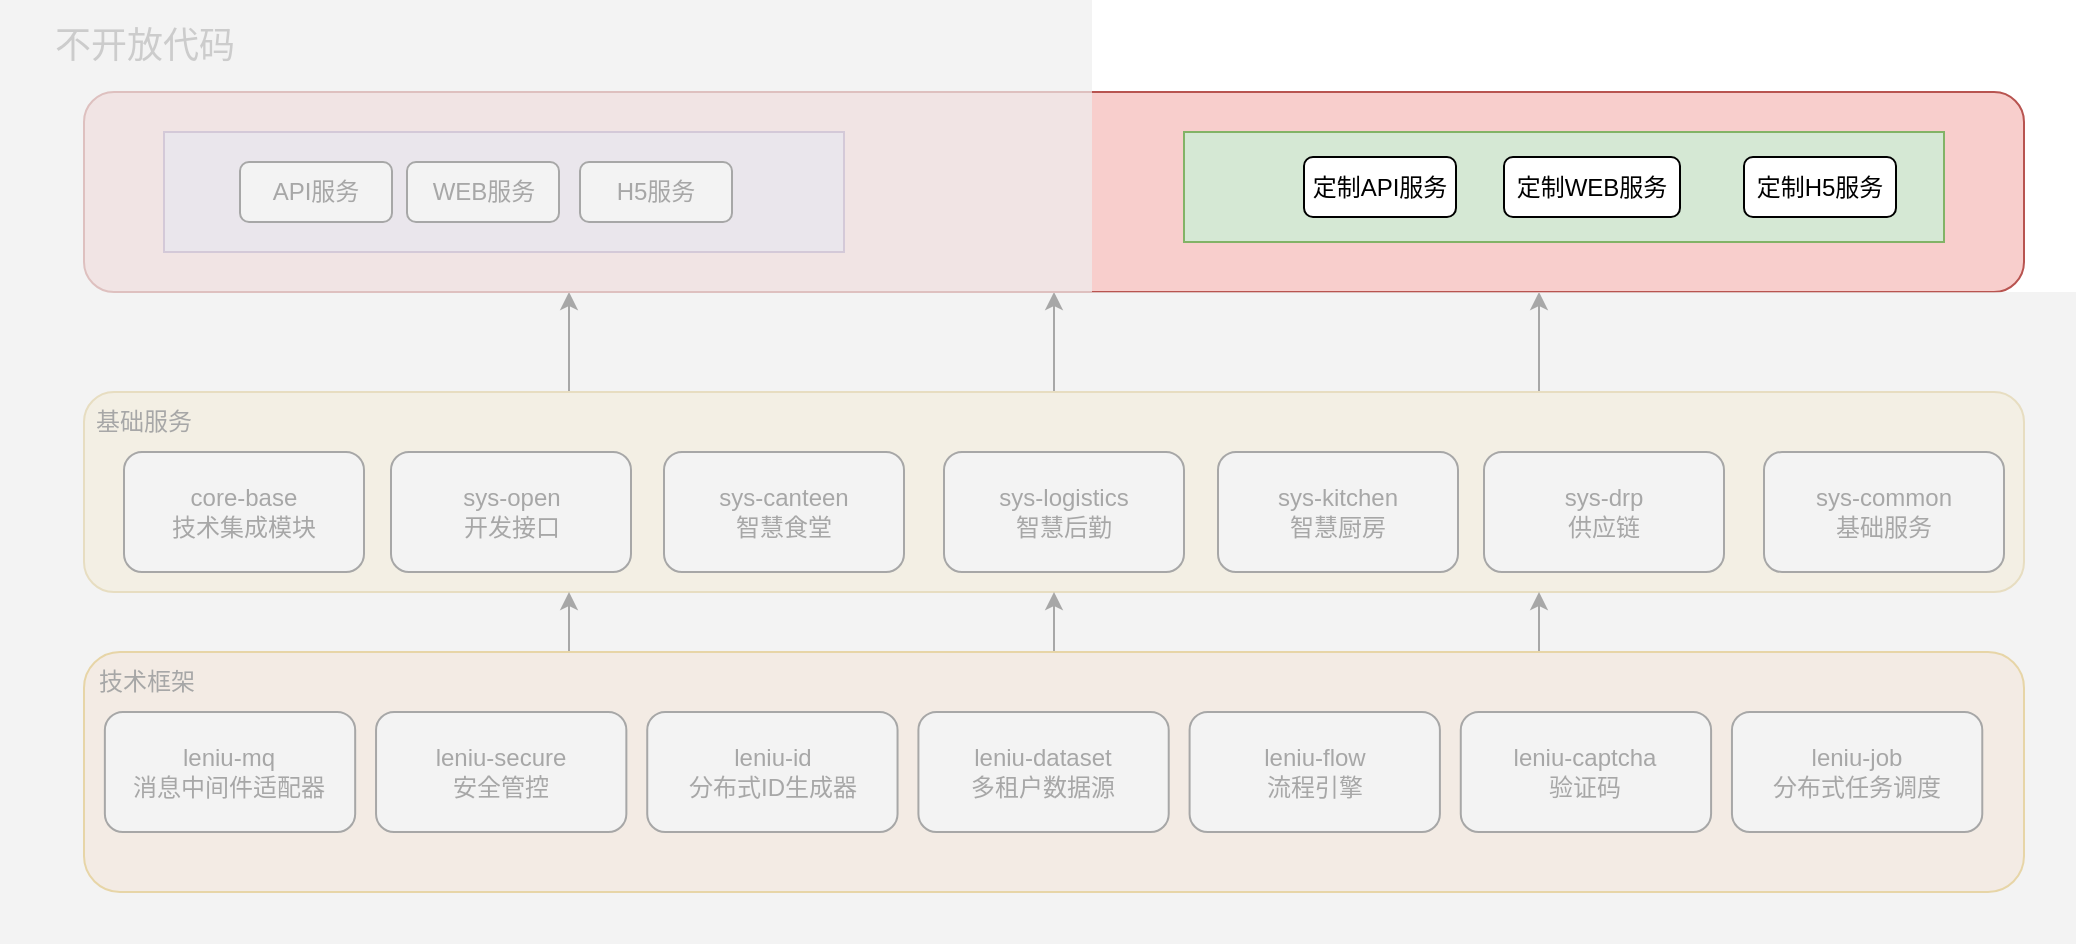 <mxfile version="27.0.9">
  <diagram name="第 1 页" id="1z9qmmfwv3xrqu54EUKZ">
    <mxGraphModel dx="2466" dy="1185" grid="0" gridSize="10" guides="1" tooltips="1" connect="1" arrows="1" fold="1" page="0" pageScale="1" pageWidth="827" pageHeight="1169" math="0" shadow="0">
      <root>
        <mxCell id="0" />
        <mxCell id="1" parent="0" />
        <mxCell id="qpXmAuH7bmGK7ne6AdGQ-29" style="edgeStyle=orthogonalEdgeStyle;rounded=0;orthogonalLoop=1;jettySize=auto;html=1;exitX=0.25;exitY=0;exitDx=0;exitDy=0;entryX=0.25;entryY=1;entryDx=0;entryDy=0;" edge="1" parent="1" source="qpXmAuH7bmGK7ne6AdGQ-1" target="qpXmAuH7bmGK7ne6AdGQ-27">
          <mxGeometry relative="1" as="geometry" />
        </mxCell>
        <mxCell id="qpXmAuH7bmGK7ne6AdGQ-30" style="edgeStyle=orthogonalEdgeStyle;rounded=0;orthogonalLoop=1;jettySize=auto;html=1;exitX=0.5;exitY=0;exitDx=0;exitDy=0;entryX=0.5;entryY=1;entryDx=0;entryDy=0;" edge="1" parent="1" source="qpXmAuH7bmGK7ne6AdGQ-1" target="qpXmAuH7bmGK7ne6AdGQ-27">
          <mxGeometry relative="1" as="geometry" />
        </mxCell>
        <mxCell id="qpXmAuH7bmGK7ne6AdGQ-31" style="edgeStyle=orthogonalEdgeStyle;rounded=0;orthogonalLoop=1;jettySize=auto;html=1;exitX=0.75;exitY=0;exitDx=0;exitDy=0;entryX=0.75;entryY=1;entryDx=0;entryDy=0;" edge="1" parent="1" source="qpXmAuH7bmGK7ne6AdGQ-1" target="qpXmAuH7bmGK7ne6AdGQ-27">
          <mxGeometry relative="1" as="geometry" />
        </mxCell>
        <mxCell id="qpXmAuH7bmGK7ne6AdGQ-1" value="" style="rounded=1;whiteSpace=wrap;html=1;fillColor=#fff2cc;strokeColor=#d6b656;" vertex="1" parent="1">
          <mxGeometry x="-105" y="576" width="970" height="100" as="geometry" />
        </mxCell>
        <mxCell id="qpXmAuH7bmGK7ne6AdGQ-3" value="基础服务" style="text;html=1;align=center;verticalAlign=middle;whiteSpace=wrap;rounded=0;" vertex="1" parent="1">
          <mxGeometry x="-105" y="576" width="60" height="30" as="geometry" />
        </mxCell>
        <mxCell id="qpXmAuH7bmGK7ne6AdGQ-12" value="core-base&lt;br&gt;&lt;div&gt;技术集成模块&lt;/div&gt;" style="rounded=1;whiteSpace=wrap;html=1;" vertex="1" parent="1">
          <mxGeometry x="-85" y="606" width="120" height="60" as="geometry" />
        </mxCell>
        <mxCell id="qpXmAuH7bmGK7ne6AdGQ-13" value="sys-open&lt;br&gt;&lt;div&gt;开发接口&lt;/div&gt;" style="rounded=1;whiteSpace=wrap;html=1;" vertex="1" parent="1">
          <mxGeometry x="48.5" y="606" width="120" height="60" as="geometry" />
        </mxCell>
        <mxCell id="qpXmAuH7bmGK7ne6AdGQ-14" value="sys-canteen&lt;br&gt;&lt;div&gt;智慧食堂&lt;/div&gt;" style="rounded=1;whiteSpace=wrap;html=1;" vertex="1" parent="1">
          <mxGeometry x="185" y="606" width="120" height="60" as="geometry" />
        </mxCell>
        <mxCell id="qpXmAuH7bmGK7ne6AdGQ-15" value="sys-logistics&lt;br&gt;&lt;div&gt;智慧后勤&lt;/div&gt;" style="rounded=1;whiteSpace=wrap;html=1;" vertex="1" parent="1">
          <mxGeometry x="325" y="606" width="120" height="60" as="geometry" />
        </mxCell>
        <mxCell id="qpXmAuH7bmGK7ne6AdGQ-16" value="sys-kitchen&lt;br&gt;&lt;div&gt;智慧厨房&lt;/div&gt;" style="rounded=1;whiteSpace=wrap;html=1;" vertex="1" parent="1">
          <mxGeometry x="462" y="606" width="120" height="60" as="geometry" />
        </mxCell>
        <mxCell id="qpXmAuH7bmGK7ne6AdGQ-17" value="sys-drp&lt;br&gt;&lt;div&gt;供应链&lt;/div&gt;" style="rounded=1;whiteSpace=wrap;html=1;" vertex="1" parent="1">
          <mxGeometry x="595" y="606" width="120" height="60" as="geometry" />
        </mxCell>
        <mxCell id="qpXmAuH7bmGK7ne6AdGQ-18" value="sys-common&lt;br&gt;&lt;div&gt;基础服务&lt;/div&gt;" style="rounded=1;whiteSpace=wrap;html=1;" vertex="1" parent="1">
          <mxGeometry x="735" y="606" width="120" height="60" as="geometry" />
        </mxCell>
        <mxCell id="qpXmAuH7bmGK7ne6AdGQ-22" style="edgeStyle=orthogonalEdgeStyle;rounded=0;orthogonalLoop=1;jettySize=auto;html=1;exitX=0.25;exitY=0;exitDx=0;exitDy=0;entryX=0.25;entryY=1;entryDx=0;entryDy=0;" edge="1" parent="1" source="qpXmAuH7bmGK7ne6AdGQ-2" target="qpXmAuH7bmGK7ne6AdGQ-1">
          <mxGeometry relative="1" as="geometry" />
        </mxCell>
        <mxCell id="qpXmAuH7bmGK7ne6AdGQ-23" style="edgeStyle=orthogonalEdgeStyle;rounded=0;orthogonalLoop=1;jettySize=auto;html=1;exitX=0.5;exitY=0;exitDx=0;exitDy=0;entryX=0.5;entryY=1;entryDx=0;entryDy=0;" edge="1" parent="1" source="qpXmAuH7bmGK7ne6AdGQ-2" target="qpXmAuH7bmGK7ne6AdGQ-1">
          <mxGeometry relative="1" as="geometry" />
        </mxCell>
        <mxCell id="qpXmAuH7bmGK7ne6AdGQ-24" style="edgeStyle=orthogonalEdgeStyle;rounded=0;orthogonalLoop=1;jettySize=auto;html=1;exitX=0.75;exitY=0;exitDx=0;exitDy=0;entryX=0.75;entryY=1;entryDx=0;entryDy=0;" edge="1" parent="1" source="qpXmAuH7bmGK7ne6AdGQ-2" target="qpXmAuH7bmGK7ne6AdGQ-1">
          <mxGeometry relative="1" as="geometry" />
        </mxCell>
        <mxCell id="qpXmAuH7bmGK7ne6AdGQ-27" value="" style="rounded=1;whiteSpace=wrap;html=1;fillColor=#f8cecc;strokeColor=#b85450;" vertex="1" parent="1">
          <mxGeometry x="-105" y="426" width="970" height="100" as="geometry" />
        </mxCell>
        <mxCell id="qpXmAuH7bmGK7ne6AdGQ-25" value="" style="rounded=0;whiteSpace=wrap;html=1;fillColor=#e1d5e7;strokeColor=#9673a6;" vertex="1" parent="1">
          <mxGeometry x="-65" y="446" width="340" height="60" as="geometry" />
        </mxCell>
        <mxCell id="qpXmAuH7bmGK7ne6AdGQ-28" value="" style="rounded=0;whiteSpace=wrap;html=1;fillColor=#d5e8d4;strokeColor=#82b366;" vertex="1" parent="1">
          <mxGeometry x="445" y="446" width="380" height="55" as="geometry" />
        </mxCell>
        <mxCell id="qpXmAuH7bmGK7ne6AdGQ-33" value="API服务" style="rounded=1;whiteSpace=wrap;html=1;" vertex="1" parent="1">
          <mxGeometry x="-27" y="461" width="76" height="30" as="geometry" />
        </mxCell>
        <mxCell id="qpXmAuH7bmGK7ne6AdGQ-34" value="WEB服务" style="rounded=1;whiteSpace=wrap;html=1;" vertex="1" parent="1">
          <mxGeometry x="56.5" y="461" width="76" height="30" as="geometry" />
        </mxCell>
        <mxCell id="qpXmAuH7bmGK7ne6AdGQ-35" value="H5服务" style="rounded=1;whiteSpace=wrap;html=1;" vertex="1" parent="1">
          <mxGeometry x="143" y="461" width="76" height="30" as="geometry" />
        </mxCell>
        <mxCell id="qpXmAuH7bmGK7ne6AdGQ-36" value="定制API服务" style="rounded=1;whiteSpace=wrap;html=1;" vertex="1" parent="1">
          <mxGeometry x="505" y="458.5" width="76" height="30" as="geometry" />
        </mxCell>
        <mxCell id="qpXmAuH7bmGK7ne6AdGQ-37" value="定制WEB服务" style="rounded=1;whiteSpace=wrap;html=1;" vertex="1" parent="1">
          <mxGeometry x="605" y="458.5" width="88" height="30" as="geometry" />
        </mxCell>
        <mxCell id="qpXmAuH7bmGK7ne6AdGQ-38" value="定制H5服务" style="rounded=1;whiteSpace=wrap;html=1;" vertex="1" parent="1">
          <mxGeometry x="725" y="458.5" width="76" height="30" as="geometry" />
        </mxCell>
        <mxCell id="qpXmAuH7bmGK7ne6AdGQ-2" value="" style="rounded=1;whiteSpace=wrap;html=1;fillColor=#ffe6cc;strokeColor=#d79b00;" vertex="1" parent="1">
          <mxGeometry x="-105" y="706" width="970" height="120" as="geometry" />
        </mxCell>
        <mxCell id="qpXmAuH7bmGK7ne6AdGQ-4" value="技术框架" style="text;html=1;align=center;verticalAlign=middle;whiteSpace=wrap;rounded=0;" vertex="1" parent="1">
          <mxGeometry x="-105" y="706" width="62.581" height="30" as="geometry" />
        </mxCell>
        <mxCell id="qpXmAuH7bmGK7ne6AdGQ-5" value="leniu-mq&lt;br&gt;&lt;div&gt;&lt;span style=&quot;background-color: transparent; color: light-dark(rgb(0, 0, 0), rgb(255, 255, 255));&quot;&gt;消息中间件&lt;/span&gt;适配器&lt;/div&gt;" style="rounded=1;whiteSpace=wrap;html=1;" vertex="1" parent="1">
          <mxGeometry x="-94.57" y="736" width="125.161" height="60" as="geometry" />
        </mxCell>
        <mxCell id="qpXmAuH7bmGK7ne6AdGQ-6" value="leniu-secure&lt;div&gt;安全管控&lt;/div&gt;" style="rounded=1;whiteSpace=wrap;html=1;" vertex="1" parent="1">
          <mxGeometry x="41.022" y="736" width="125.161" height="60" as="geometry" />
        </mxCell>
        <mxCell id="qpXmAuH7bmGK7ne6AdGQ-7" value="leniu-id&lt;div&gt;分布式ID生成器&lt;/div&gt;" style="rounded=1;whiteSpace=wrap;html=1;" vertex="1" parent="1">
          <mxGeometry x="176.613" y="736" width="125.161" height="60" as="geometry" />
        </mxCell>
        <mxCell id="qpXmAuH7bmGK7ne6AdGQ-8" value="leniu-dataset&lt;div&gt;多租户数据源&lt;/div&gt;" style="rounded=1;whiteSpace=wrap;html=1;" vertex="1" parent="1">
          <mxGeometry x="312.204" y="736" width="125.161" height="60" as="geometry" />
        </mxCell>
        <mxCell id="qpXmAuH7bmGK7ne6AdGQ-9" value="leniu-flow&lt;div&gt;流程引擎&lt;/div&gt;" style="rounded=1;whiteSpace=wrap;html=1;" vertex="1" parent="1">
          <mxGeometry x="447.796" y="736" width="125.161" height="60" as="geometry" />
        </mxCell>
        <mxCell id="qpXmAuH7bmGK7ne6AdGQ-10" value="leniu-captcha&lt;div&gt;验证码&lt;/div&gt;" style="rounded=1;whiteSpace=wrap;html=1;" vertex="1" parent="1">
          <mxGeometry x="583.387" y="736" width="125.161" height="60" as="geometry" />
        </mxCell>
        <mxCell id="qpXmAuH7bmGK7ne6AdGQ-11" value="leniu-job&lt;div&gt;分布式任务调度&lt;/div&gt;" style="rounded=1;whiteSpace=wrap;html=1;" vertex="1" parent="1">
          <mxGeometry x="718.978" y="736" width="125.161" height="60" as="geometry" />
        </mxCell>
        <mxCell id="qpXmAuH7bmGK7ne6AdGQ-41" value="" style="rounded=0;whiteSpace=wrap;html=1;imageAspect=1;perimeter=orthogonalPerimeter;fillColor=#eeeeee;strokeColor=none;opacity=70;" vertex="1" parent="1">
          <mxGeometry x="399" y="526" width="492" height="326" as="geometry" />
        </mxCell>
        <mxCell id="qpXmAuH7bmGK7ne6AdGQ-40" value="" style="rounded=0;whiteSpace=wrap;html=1;imageAspect=1;perimeter=orthogonalPerimeter;fillColor=#eeeeee;strokeColor=none;glass=0;opacity=70;" vertex="1" parent="1">
          <mxGeometry x="-147" y="380" width="546" height="472" as="geometry" />
        </mxCell>
        <mxCell id="qpXmAuH7bmGK7ne6AdGQ-42" value="&lt;font style=&quot;font-size: 18px; color: rgb(204, 204, 204);&quot;&gt;不开放代码&lt;/font&gt;" style="text;html=1;align=center;verticalAlign=middle;whiteSpace=wrap;rounded=0;" vertex="1" parent="1">
          <mxGeometry x="-124.5" y="388" width="99" height="30" as="geometry" />
        </mxCell>
      </root>
    </mxGraphModel>
  </diagram>
</mxfile>
